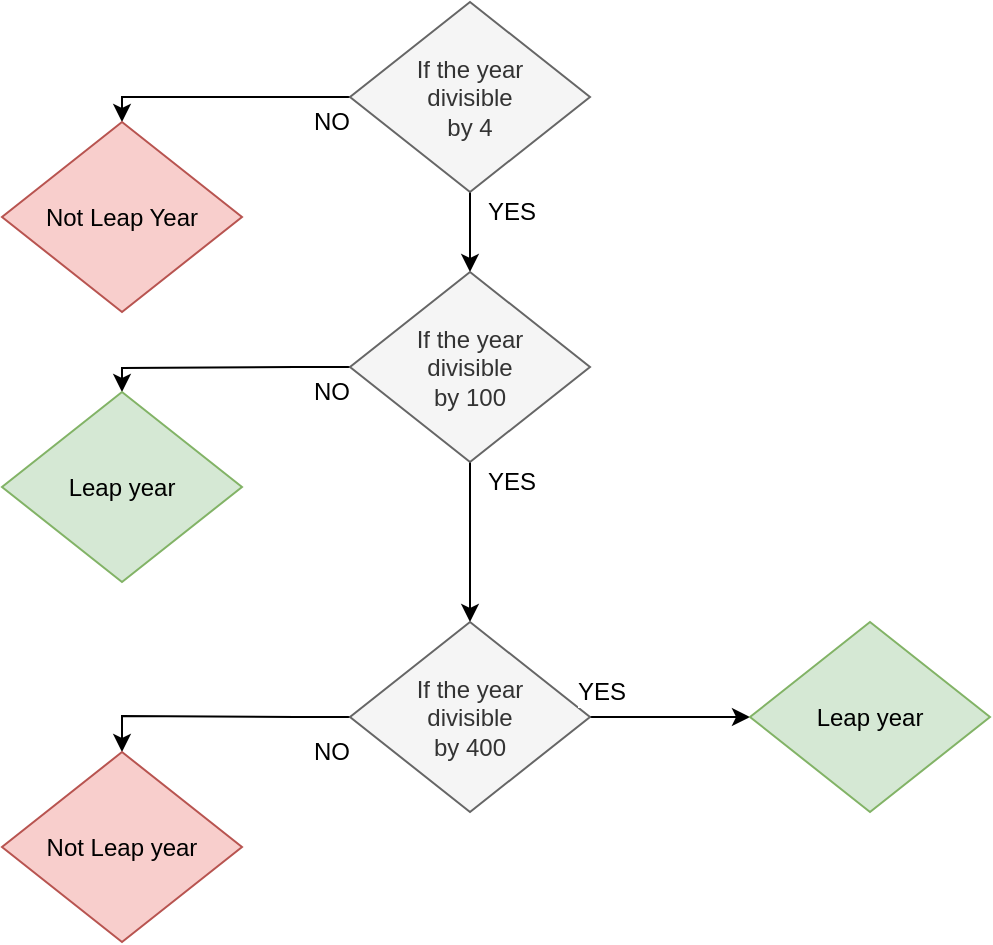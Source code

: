 <mxfile version="17.3.0" type="github">
  <diagram id="C5RBs43oDa-KdzZeNtuy" name="Page-1">
    <mxGraphModel dx="981" dy="574" grid="1" gridSize="15" guides="1" tooltips="1" connect="1" arrows="1" fold="1" page="1" pageScale="1" pageWidth="827" pageHeight="1169" math="0" shadow="0">
      <root>
        <mxCell id="WIyWlLk6GJQsqaUBKTNV-0" />
        <mxCell id="WIyWlLk6GJQsqaUBKTNV-1" parent="WIyWlLk6GJQsqaUBKTNV-0" />
        <mxCell id="-9JT4zHoGY7LnEIbJ8e5-10" value="" style="edgeStyle=orthogonalEdgeStyle;rounded=0;orthogonalLoop=1;jettySize=auto;html=1;fontColor=#FF3C00;" edge="1" parent="WIyWlLk6GJQsqaUBKTNV-1" source="-9JT4zHoGY7LnEIbJ8e5-8" target="-9JT4zHoGY7LnEIbJ8e5-9">
          <mxGeometry relative="1" as="geometry">
            <Array as="points">
              <mxPoint x="240" y="62" />
            </Array>
          </mxGeometry>
        </mxCell>
        <mxCell id="-9JT4zHoGY7LnEIbJ8e5-15" style="edgeStyle=orthogonalEdgeStyle;rounded=0;orthogonalLoop=1;jettySize=auto;html=1;exitX=0.5;exitY=1;exitDx=0;exitDy=0;fontColor=#FF3C00;entryX=0.5;entryY=0;entryDx=0;entryDy=0;" edge="1" parent="WIyWlLk6GJQsqaUBKTNV-1" source="-9JT4zHoGY7LnEIbJ8e5-8" target="-9JT4zHoGY7LnEIbJ8e5-12">
          <mxGeometry relative="1" as="geometry">
            <mxPoint x="414.172" y="135" as="targetPoint" />
            <Array as="points" />
          </mxGeometry>
        </mxCell>
        <mxCell id="-9JT4zHoGY7LnEIbJ8e5-8" value="If the year &lt;br&gt;divisible &lt;br&gt;by 4" style="rhombus;whiteSpace=wrap;html=1;fontColor=#333333;fillColor=#f5f5f5;strokeColor=#666666;" vertex="1" parent="WIyWlLk6GJQsqaUBKTNV-1">
          <mxGeometry x="354" y="15" width="120" height="95" as="geometry" />
        </mxCell>
        <mxCell id="-9JT4zHoGY7LnEIbJ8e5-9" value="Not Leap Year" style="rhombus;whiteSpace=wrap;html=1;fillColor=#f8cecc;strokeColor=#b85450;" vertex="1" parent="WIyWlLk6GJQsqaUBKTNV-1">
          <mxGeometry x="180" y="75" width="120" height="95" as="geometry" />
        </mxCell>
        <mxCell id="-9JT4zHoGY7LnEIbJ8e5-21" value="" style="edgeStyle=orthogonalEdgeStyle;rounded=0;orthogonalLoop=1;jettySize=auto;html=1;fontColor=#FF3C00;entryX=0.5;entryY=0;entryDx=0;entryDy=0;" edge="1" parent="WIyWlLk6GJQsqaUBKTNV-1" source="-9JT4zHoGY7LnEIbJ8e5-12" target="-9JT4zHoGY7LnEIbJ8e5-20">
          <mxGeometry relative="1" as="geometry">
            <mxPoint x="240" y="198" as="targetPoint" />
            <Array as="points">
              <mxPoint x="327" y="198" />
              <mxPoint x="240" y="198" />
            </Array>
          </mxGeometry>
        </mxCell>
        <mxCell id="-9JT4zHoGY7LnEIbJ8e5-24" value="" style="edgeStyle=orthogonalEdgeStyle;rounded=0;orthogonalLoop=1;jettySize=auto;html=1;fontColor=#FF3C00;" edge="1" parent="WIyWlLk6GJQsqaUBKTNV-1" source="-9JT4zHoGY7LnEIbJ8e5-12" target="-9JT4zHoGY7LnEIbJ8e5-23">
          <mxGeometry relative="1" as="geometry" />
        </mxCell>
        <mxCell id="-9JT4zHoGY7LnEIbJ8e5-12" value="If the year &lt;br&gt;divisible &lt;br&gt;by 100" style="rhombus;whiteSpace=wrap;html=1;fontColor=#333333;fillColor=#f5f5f5;strokeColor=#666666;" vertex="1" parent="WIyWlLk6GJQsqaUBKTNV-1">
          <mxGeometry x="354" y="150" width="120" height="95" as="geometry" />
        </mxCell>
        <mxCell id="-9JT4zHoGY7LnEIbJ8e5-20" value="Leap year" style="rhombus;whiteSpace=wrap;html=1;fillColor=#d5e8d4;strokeColor=#82b366;" vertex="1" parent="WIyWlLk6GJQsqaUBKTNV-1">
          <mxGeometry x="180" y="210" width="120" height="95" as="geometry" />
        </mxCell>
        <mxCell id="-9JT4zHoGY7LnEIbJ8e5-26" value="" style="edgeStyle=orthogonalEdgeStyle;rounded=0;orthogonalLoop=1;jettySize=auto;html=1;fontColor=#FF3C00;entryX=0.5;entryY=0;entryDx=0;entryDy=0;" edge="1" parent="WIyWlLk6GJQsqaUBKTNV-1" source="-9JT4zHoGY7LnEIbJ8e5-23" target="-9JT4zHoGY7LnEIbJ8e5-25">
          <mxGeometry relative="1" as="geometry">
            <Array as="points">
              <mxPoint x="327" y="372" />
              <mxPoint x="240" y="372" />
            </Array>
          </mxGeometry>
        </mxCell>
        <mxCell id="-9JT4zHoGY7LnEIbJ8e5-28" value="" style="edgeStyle=orthogonalEdgeStyle;rounded=0;orthogonalLoop=1;jettySize=auto;html=1;fontColor=#FF3C00;" edge="1" parent="WIyWlLk6GJQsqaUBKTNV-1" source="-9JT4zHoGY7LnEIbJ8e5-23" target="-9JT4zHoGY7LnEIbJ8e5-27">
          <mxGeometry relative="1" as="geometry" />
        </mxCell>
        <mxCell id="-9JT4zHoGY7LnEIbJ8e5-23" value="If the year &lt;br&gt;divisible &lt;br&gt;by 400" style="rhombus;whiteSpace=wrap;html=1;fontColor=#333333;fillColor=#f5f5f5;strokeColor=#666666;" vertex="1" parent="WIyWlLk6GJQsqaUBKTNV-1">
          <mxGeometry x="354" y="325" width="120" height="95" as="geometry" />
        </mxCell>
        <mxCell id="-9JT4zHoGY7LnEIbJ8e5-25" value="Not Leap year" style="rhombus;whiteSpace=wrap;html=1;fillColor=#f8cecc;strokeColor=#b85450;" vertex="1" parent="WIyWlLk6GJQsqaUBKTNV-1">
          <mxGeometry x="180" y="390" width="120" height="95" as="geometry" />
        </mxCell>
        <mxCell id="-9JT4zHoGY7LnEIbJ8e5-27" value="Leap year" style="rhombus;whiteSpace=wrap;html=1;fillColor=#d5e8d4;strokeColor=#82b366;" vertex="1" parent="WIyWlLk6GJQsqaUBKTNV-1">
          <mxGeometry x="554" y="325" width="120" height="95" as="geometry" />
        </mxCell>
        <mxCell id="-9JT4zHoGY7LnEIbJ8e5-30" value="&lt;font color=&quot;#000000&quot;&gt;NO&lt;/font&gt;" style="text;html=1;strokeColor=none;fillColor=none;align=center;verticalAlign=middle;whiteSpace=wrap;rounded=0;labelBackgroundColor=#FFFFFF;fontColor=#FF3C00;" vertex="1" parent="WIyWlLk6GJQsqaUBKTNV-1">
          <mxGeometry x="315" y="60" width="60" height="30" as="geometry" />
        </mxCell>
        <mxCell id="-9JT4zHoGY7LnEIbJ8e5-31" value="YES" style="text;html=1;strokeColor=none;fillColor=none;align=center;verticalAlign=middle;whiteSpace=wrap;rounded=0;labelBackgroundColor=#FFFFFF;fontColor=#000000;" vertex="1" parent="WIyWlLk6GJQsqaUBKTNV-1">
          <mxGeometry x="405" y="105" width="60" height="30" as="geometry" />
        </mxCell>
        <mxCell id="-9JT4zHoGY7LnEIbJ8e5-33" value="&lt;font color=&quot;#000000&quot;&gt;NO&lt;/font&gt;" style="text;html=1;strokeColor=none;fillColor=none;align=center;verticalAlign=middle;whiteSpace=wrap;rounded=0;labelBackgroundColor=#FFFFFF;fontColor=#FF3C00;" vertex="1" parent="WIyWlLk6GJQsqaUBKTNV-1">
          <mxGeometry x="315" y="195" width="60" height="30" as="geometry" />
        </mxCell>
        <mxCell id="-9JT4zHoGY7LnEIbJ8e5-34" value="YES" style="text;html=1;strokeColor=none;fillColor=none;align=center;verticalAlign=middle;whiteSpace=wrap;rounded=0;labelBackgroundColor=#FFFFFF;fontColor=#000000;" vertex="1" parent="WIyWlLk6GJQsqaUBKTNV-1">
          <mxGeometry x="405" y="240" width="60" height="30" as="geometry" />
        </mxCell>
        <mxCell id="-9JT4zHoGY7LnEIbJ8e5-35" value="&lt;font color=&quot;#000000&quot;&gt;NO&lt;/font&gt;" style="text;html=1;strokeColor=none;fillColor=none;align=center;verticalAlign=middle;whiteSpace=wrap;rounded=0;labelBackgroundColor=#FFFFFF;fontColor=#FF3C00;" vertex="1" parent="WIyWlLk6GJQsqaUBKTNV-1">
          <mxGeometry x="315" y="375" width="60" height="30" as="geometry" />
        </mxCell>
        <mxCell id="-9JT4zHoGY7LnEIbJ8e5-36" value="YES" style="text;html=1;strokeColor=none;fillColor=none;align=center;verticalAlign=middle;whiteSpace=wrap;rounded=0;labelBackgroundColor=#FFFFFF;fontColor=#000000;" vertex="1" parent="WIyWlLk6GJQsqaUBKTNV-1">
          <mxGeometry x="450" y="345" width="60" height="30" as="geometry" />
        </mxCell>
      </root>
    </mxGraphModel>
  </diagram>
</mxfile>
